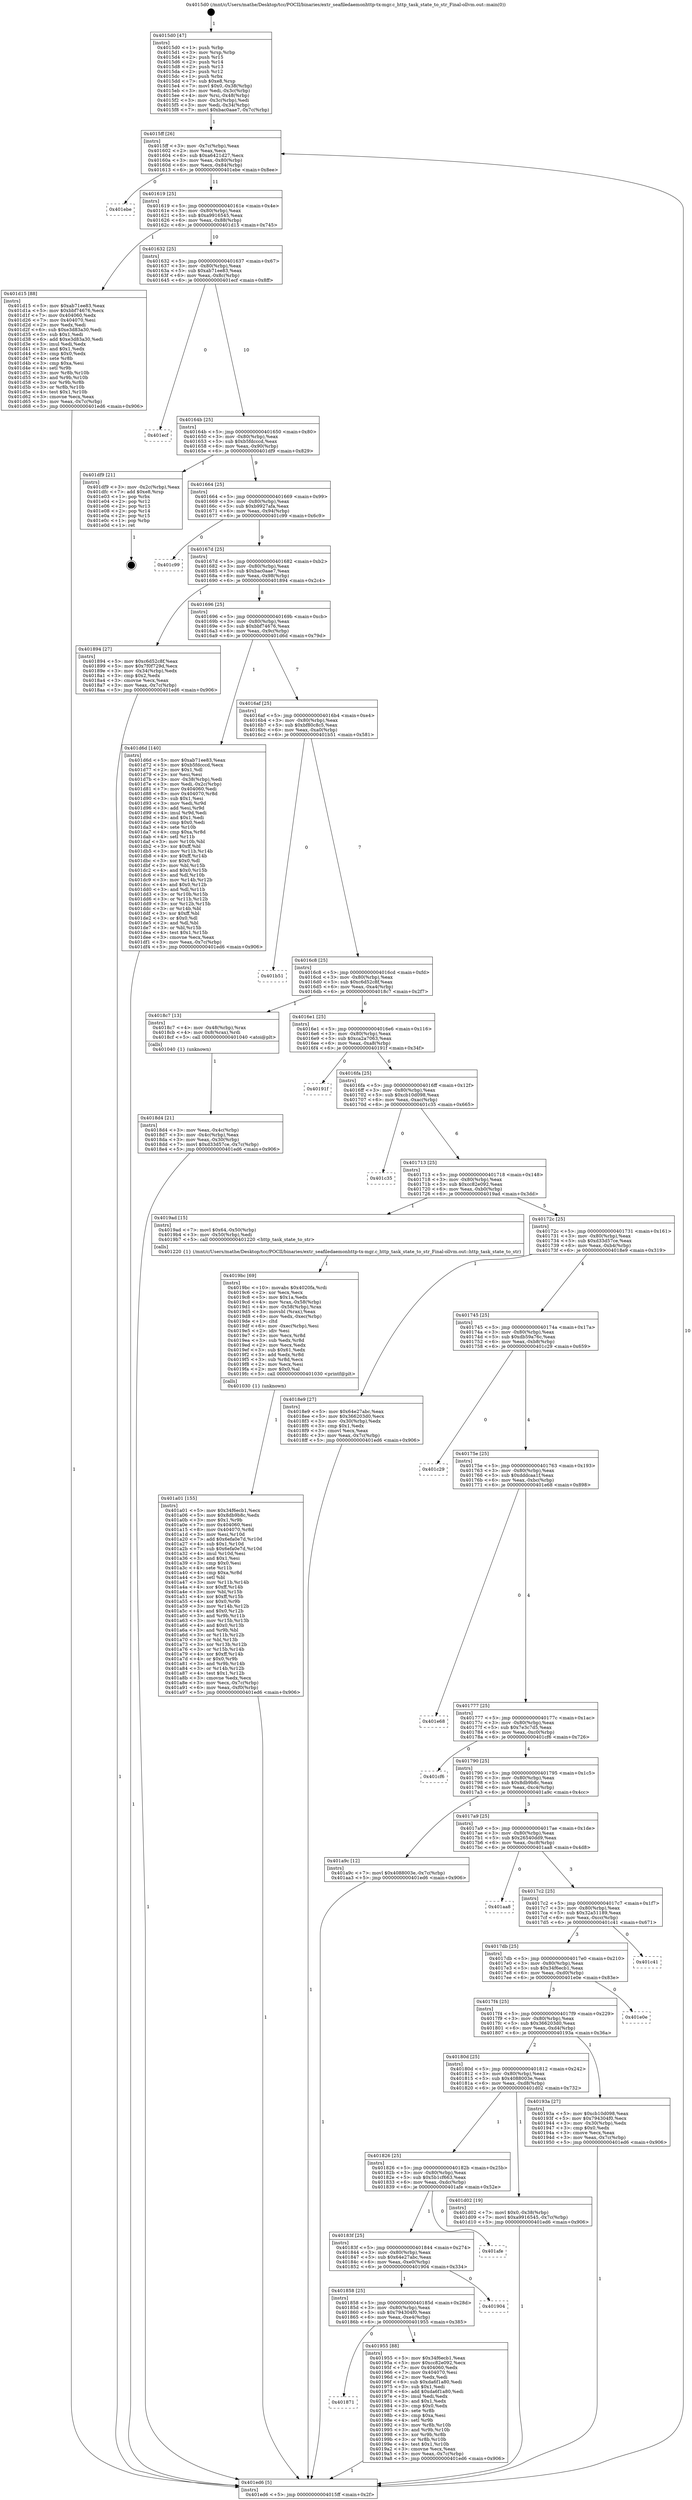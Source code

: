 digraph "0x4015d0" {
  label = "0x4015d0 (/mnt/c/Users/mathe/Desktop/tcc/POCII/binaries/extr_seafiledaemonhttp-tx-mgr.c_http_task_state_to_str_Final-ollvm.out::main(0))"
  labelloc = "t"
  node[shape=record]

  Entry [label="",width=0.3,height=0.3,shape=circle,fillcolor=black,style=filled]
  "0x4015ff" [label="{
     0x4015ff [26]\l
     | [instrs]\l
     &nbsp;&nbsp;0x4015ff \<+3\>: mov -0x7c(%rbp),%eax\l
     &nbsp;&nbsp;0x401602 \<+2\>: mov %eax,%ecx\l
     &nbsp;&nbsp;0x401604 \<+6\>: sub $0xa6421d27,%ecx\l
     &nbsp;&nbsp;0x40160a \<+3\>: mov %eax,-0x80(%rbp)\l
     &nbsp;&nbsp;0x40160d \<+6\>: mov %ecx,-0x84(%rbp)\l
     &nbsp;&nbsp;0x401613 \<+6\>: je 0000000000401ebe \<main+0x8ee\>\l
  }"]
  "0x401ebe" [label="{
     0x401ebe\l
  }", style=dashed]
  "0x401619" [label="{
     0x401619 [25]\l
     | [instrs]\l
     &nbsp;&nbsp;0x401619 \<+5\>: jmp 000000000040161e \<main+0x4e\>\l
     &nbsp;&nbsp;0x40161e \<+3\>: mov -0x80(%rbp),%eax\l
     &nbsp;&nbsp;0x401621 \<+5\>: sub $0xa9916545,%eax\l
     &nbsp;&nbsp;0x401626 \<+6\>: mov %eax,-0x88(%rbp)\l
     &nbsp;&nbsp;0x40162c \<+6\>: je 0000000000401d15 \<main+0x745\>\l
  }"]
  Exit [label="",width=0.3,height=0.3,shape=circle,fillcolor=black,style=filled,peripheries=2]
  "0x401d15" [label="{
     0x401d15 [88]\l
     | [instrs]\l
     &nbsp;&nbsp;0x401d15 \<+5\>: mov $0xab71ee83,%eax\l
     &nbsp;&nbsp;0x401d1a \<+5\>: mov $0xbbf74676,%ecx\l
     &nbsp;&nbsp;0x401d1f \<+7\>: mov 0x404060,%edx\l
     &nbsp;&nbsp;0x401d26 \<+7\>: mov 0x404070,%esi\l
     &nbsp;&nbsp;0x401d2d \<+2\>: mov %edx,%edi\l
     &nbsp;&nbsp;0x401d2f \<+6\>: sub $0xe3d83a30,%edi\l
     &nbsp;&nbsp;0x401d35 \<+3\>: sub $0x1,%edi\l
     &nbsp;&nbsp;0x401d38 \<+6\>: add $0xe3d83a30,%edi\l
     &nbsp;&nbsp;0x401d3e \<+3\>: imul %edi,%edx\l
     &nbsp;&nbsp;0x401d41 \<+3\>: and $0x1,%edx\l
     &nbsp;&nbsp;0x401d44 \<+3\>: cmp $0x0,%edx\l
     &nbsp;&nbsp;0x401d47 \<+4\>: sete %r8b\l
     &nbsp;&nbsp;0x401d4b \<+3\>: cmp $0xa,%esi\l
     &nbsp;&nbsp;0x401d4e \<+4\>: setl %r9b\l
     &nbsp;&nbsp;0x401d52 \<+3\>: mov %r8b,%r10b\l
     &nbsp;&nbsp;0x401d55 \<+3\>: and %r9b,%r10b\l
     &nbsp;&nbsp;0x401d58 \<+3\>: xor %r9b,%r8b\l
     &nbsp;&nbsp;0x401d5b \<+3\>: or %r8b,%r10b\l
     &nbsp;&nbsp;0x401d5e \<+4\>: test $0x1,%r10b\l
     &nbsp;&nbsp;0x401d62 \<+3\>: cmovne %ecx,%eax\l
     &nbsp;&nbsp;0x401d65 \<+3\>: mov %eax,-0x7c(%rbp)\l
     &nbsp;&nbsp;0x401d68 \<+5\>: jmp 0000000000401ed6 \<main+0x906\>\l
  }"]
  "0x401632" [label="{
     0x401632 [25]\l
     | [instrs]\l
     &nbsp;&nbsp;0x401632 \<+5\>: jmp 0000000000401637 \<main+0x67\>\l
     &nbsp;&nbsp;0x401637 \<+3\>: mov -0x80(%rbp),%eax\l
     &nbsp;&nbsp;0x40163a \<+5\>: sub $0xab71ee83,%eax\l
     &nbsp;&nbsp;0x40163f \<+6\>: mov %eax,-0x8c(%rbp)\l
     &nbsp;&nbsp;0x401645 \<+6\>: je 0000000000401ecf \<main+0x8ff\>\l
  }"]
  "0x401a01" [label="{
     0x401a01 [155]\l
     | [instrs]\l
     &nbsp;&nbsp;0x401a01 \<+5\>: mov $0x34f6ecb1,%ecx\l
     &nbsp;&nbsp;0x401a06 \<+5\>: mov $0x8db9b8c,%edx\l
     &nbsp;&nbsp;0x401a0b \<+3\>: mov $0x1,%r9b\l
     &nbsp;&nbsp;0x401a0e \<+7\>: mov 0x404060,%esi\l
     &nbsp;&nbsp;0x401a15 \<+8\>: mov 0x404070,%r8d\l
     &nbsp;&nbsp;0x401a1d \<+3\>: mov %esi,%r10d\l
     &nbsp;&nbsp;0x401a20 \<+7\>: add $0x6efa0e7d,%r10d\l
     &nbsp;&nbsp;0x401a27 \<+4\>: sub $0x1,%r10d\l
     &nbsp;&nbsp;0x401a2b \<+7\>: sub $0x6efa0e7d,%r10d\l
     &nbsp;&nbsp;0x401a32 \<+4\>: imul %r10d,%esi\l
     &nbsp;&nbsp;0x401a36 \<+3\>: and $0x1,%esi\l
     &nbsp;&nbsp;0x401a39 \<+3\>: cmp $0x0,%esi\l
     &nbsp;&nbsp;0x401a3c \<+4\>: sete %r11b\l
     &nbsp;&nbsp;0x401a40 \<+4\>: cmp $0xa,%r8d\l
     &nbsp;&nbsp;0x401a44 \<+3\>: setl %bl\l
     &nbsp;&nbsp;0x401a47 \<+3\>: mov %r11b,%r14b\l
     &nbsp;&nbsp;0x401a4a \<+4\>: xor $0xff,%r14b\l
     &nbsp;&nbsp;0x401a4e \<+3\>: mov %bl,%r15b\l
     &nbsp;&nbsp;0x401a51 \<+4\>: xor $0xff,%r15b\l
     &nbsp;&nbsp;0x401a55 \<+4\>: xor $0x0,%r9b\l
     &nbsp;&nbsp;0x401a59 \<+3\>: mov %r14b,%r12b\l
     &nbsp;&nbsp;0x401a5c \<+4\>: and $0x0,%r12b\l
     &nbsp;&nbsp;0x401a60 \<+3\>: and %r9b,%r11b\l
     &nbsp;&nbsp;0x401a63 \<+3\>: mov %r15b,%r13b\l
     &nbsp;&nbsp;0x401a66 \<+4\>: and $0x0,%r13b\l
     &nbsp;&nbsp;0x401a6a \<+3\>: and %r9b,%bl\l
     &nbsp;&nbsp;0x401a6d \<+3\>: or %r11b,%r12b\l
     &nbsp;&nbsp;0x401a70 \<+3\>: or %bl,%r13b\l
     &nbsp;&nbsp;0x401a73 \<+3\>: xor %r13b,%r12b\l
     &nbsp;&nbsp;0x401a76 \<+3\>: or %r15b,%r14b\l
     &nbsp;&nbsp;0x401a79 \<+4\>: xor $0xff,%r14b\l
     &nbsp;&nbsp;0x401a7d \<+4\>: or $0x0,%r9b\l
     &nbsp;&nbsp;0x401a81 \<+3\>: and %r9b,%r14b\l
     &nbsp;&nbsp;0x401a84 \<+3\>: or %r14b,%r12b\l
     &nbsp;&nbsp;0x401a87 \<+4\>: test $0x1,%r12b\l
     &nbsp;&nbsp;0x401a8b \<+3\>: cmovne %edx,%ecx\l
     &nbsp;&nbsp;0x401a8e \<+3\>: mov %ecx,-0x7c(%rbp)\l
     &nbsp;&nbsp;0x401a91 \<+6\>: mov %eax,-0xf0(%rbp)\l
     &nbsp;&nbsp;0x401a97 \<+5\>: jmp 0000000000401ed6 \<main+0x906\>\l
  }"]
  "0x401ecf" [label="{
     0x401ecf\l
  }", style=dashed]
  "0x40164b" [label="{
     0x40164b [25]\l
     | [instrs]\l
     &nbsp;&nbsp;0x40164b \<+5\>: jmp 0000000000401650 \<main+0x80\>\l
     &nbsp;&nbsp;0x401650 \<+3\>: mov -0x80(%rbp),%eax\l
     &nbsp;&nbsp;0x401653 \<+5\>: sub $0xb5fdcccd,%eax\l
     &nbsp;&nbsp;0x401658 \<+6\>: mov %eax,-0x90(%rbp)\l
     &nbsp;&nbsp;0x40165e \<+6\>: je 0000000000401df9 \<main+0x829\>\l
  }"]
  "0x4019bc" [label="{
     0x4019bc [69]\l
     | [instrs]\l
     &nbsp;&nbsp;0x4019bc \<+10\>: movabs $0x4020fa,%rdi\l
     &nbsp;&nbsp;0x4019c6 \<+2\>: xor %ecx,%ecx\l
     &nbsp;&nbsp;0x4019c8 \<+5\>: mov $0x1a,%edx\l
     &nbsp;&nbsp;0x4019cd \<+4\>: mov %rax,-0x58(%rbp)\l
     &nbsp;&nbsp;0x4019d1 \<+4\>: mov -0x58(%rbp),%rax\l
     &nbsp;&nbsp;0x4019d5 \<+3\>: movsbl (%rax),%eax\l
     &nbsp;&nbsp;0x4019d8 \<+6\>: mov %edx,-0xec(%rbp)\l
     &nbsp;&nbsp;0x4019de \<+1\>: cltd\l
     &nbsp;&nbsp;0x4019df \<+6\>: mov -0xec(%rbp),%esi\l
     &nbsp;&nbsp;0x4019e5 \<+2\>: idiv %esi\l
     &nbsp;&nbsp;0x4019e7 \<+3\>: mov %ecx,%r8d\l
     &nbsp;&nbsp;0x4019ea \<+3\>: sub %edx,%r8d\l
     &nbsp;&nbsp;0x4019ed \<+2\>: mov %ecx,%edx\l
     &nbsp;&nbsp;0x4019ef \<+3\>: sub $0x61,%edx\l
     &nbsp;&nbsp;0x4019f2 \<+3\>: add %edx,%r8d\l
     &nbsp;&nbsp;0x4019f5 \<+3\>: sub %r8d,%ecx\l
     &nbsp;&nbsp;0x4019f8 \<+2\>: mov %ecx,%esi\l
     &nbsp;&nbsp;0x4019fa \<+2\>: mov $0x0,%al\l
     &nbsp;&nbsp;0x4019fc \<+5\>: call 0000000000401030 \<printf@plt\>\l
     | [calls]\l
     &nbsp;&nbsp;0x401030 \{1\} (unknown)\l
  }"]
  "0x401df9" [label="{
     0x401df9 [21]\l
     | [instrs]\l
     &nbsp;&nbsp;0x401df9 \<+3\>: mov -0x2c(%rbp),%eax\l
     &nbsp;&nbsp;0x401dfc \<+7\>: add $0xe8,%rsp\l
     &nbsp;&nbsp;0x401e03 \<+1\>: pop %rbx\l
     &nbsp;&nbsp;0x401e04 \<+2\>: pop %r12\l
     &nbsp;&nbsp;0x401e06 \<+2\>: pop %r13\l
     &nbsp;&nbsp;0x401e08 \<+2\>: pop %r14\l
     &nbsp;&nbsp;0x401e0a \<+2\>: pop %r15\l
     &nbsp;&nbsp;0x401e0c \<+1\>: pop %rbp\l
     &nbsp;&nbsp;0x401e0d \<+1\>: ret\l
  }"]
  "0x401664" [label="{
     0x401664 [25]\l
     | [instrs]\l
     &nbsp;&nbsp;0x401664 \<+5\>: jmp 0000000000401669 \<main+0x99\>\l
     &nbsp;&nbsp;0x401669 \<+3\>: mov -0x80(%rbp),%eax\l
     &nbsp;&nbsp;0x40166c \<+5\>: sub $0xb9927afa,%eax\l
     &nbsp;&nbsp;0x401671 \<+6\>: mov %eax,-0x94(%rbp)\l
     &nbsp;&nbsp;0x401677 \<+6\>: je 0000000000401c99 \<main+0x6c9\>\l
  }"]
  "0x401871" [label="{
     0x401871\l
  }", style=dashed]
  "0x401c99" [label="{
     0x401c99\l
  }", style=dashed]
  "0x40167d" [label="{
     0x40167d [25]\l
     | [instrs]\l
     &nbsp;&nbsp;0x40167d \<+5\>: jmp 0000000000401682 \<main+0xb2\>\l
     &nbsp;&nbsp;0x401682 \<+3\>: mov -0x80(%rbp),%eax\l
     &nbsp;&nbsp;0x401685 \<+5\>: sub $0xbac0aae7,%eax\l
     &nbsp;&nbsp;0x40168a \<+6\>: mov %eax,-0x98(%rbp)\l
     &nbsp;&nbsp;0x401690 \<+6\>: je 0000000000401894 \<main+0x2c4\>\l
  }"]
  "0x401955" [label="{
     0x401955 [88]\l
     | [instrs]\l
     &nbsp;&nbsp;0x401955 \<+5\>: mov $0x34f6ecb1,%eax\l
     &nbsp;&nbsp;0x40195a \<+5\>: mov $0xcc82e092,%ecx\l
     &nbsp;&nbsp;0x40195f \<+7\>: mov 0x404060,%edx\l
     &nbsp;&nbsp;0x401966 \<+7\>: mov 0x404070,%esi\l
     &nbsp;&nbsp;0x40196d \<+2\>: mov %edx,%edi\l
     &nbsp;&nbsp;0x40196f \<+6\>: sub $0xda6f1a80,%edi\l
     &nbsp;&nbsp;0x401975 \<+3\>: sub $0x1,%edi\l
     &nbsp;&nbsp;0x401978 \<+6\>: add $0xda6f1a80,%edi\l
     &nbsp;&nbsp;0x40197e \<+3\>: imul %edi,%edx\l
     &nbsp;&nbsp;0x401981 \<+3\>: and $0x1,%edx\l
     &nbsp;&nbsp;0x401984 \<+3\>: cmp $0x0,%edx\l
     &nbsp;&nbsp;0x401987 \<+4\>: sete %r8b\l
     &nbsp;&nbsp;0x40198b \<+3\>: cmp $0xa,%esi\l
     &nbsp;&nbsp;0x40198e \<+4\>: setl %r9b\l
     &nbsp;&nbsp;0x401992 \<+3\>: mov %r8b,%r10b\l
     &nbsp;&nbsp;0x401995 \<+3\>: and %r9b,%r10b\l
     &nbsp;&nbsp;0x401998 \<+3\>: xor %r9b,%r8b\l
     &nbsp;&nbsp;0x40199b \<+3\>: or %r8b,%r10b\l
     &nbsp;&nbsp;0x40199e \<+4\>: test $0x1,%r10b\l
     &nbsp;&nbsp;0x4019a2 \<+3\>: cmovne %ecx,%eax\l
     &nbsp;&nbsp;0x4019a5 \<+3\>: mov %eax,-0x7c(%rbp)\l
     &nbsp;&nbsp;0x4019a8 \<+5\>: jmp 0000000000401ed6 \<main+0x906\>\l
  }"]
  "0x401894" [label="{
     0x401894 [27]\l
     | [instrs]\l
     &nbsp;&nbsp;0x401894 \<+5\>: mov $0xc6d52c8f,%eax\l
     &nbsp;&nbsp;0x401899 \<+5\>: mov $0x7f0f729d,%ecx\l
     &nbsp;&nbsp;0x40189e \<+3\>: mov -0x34(%rbp),%edx\l
     &nbsp;&nbsp;0x4018a1 \<+3\>: cmp $0x2,%edx\l
     &nbsp;&nbsp;0x4018a4 \<+3\>: cmovne %ecx,%eax\l
     &nbsp;&nbsp;0x4018a7 \<+3\>: mov %eax,-0x7c(%rbp)\l
     &nbsp;&nbsp;0x4018aa \<+5\>: jmp 0000000000401ed6 \<main+0x906\>\l
  }"]
  "0x401696" [label="{
     0x401696 [25]\l
     | [instrs]\l
     &nbsp;&nbsp;0x401696 \<+5\>: jmp 000000000040169b \<main+0xcb\>\l
     &nbsp;&nbsp;0x40169b \<+3\>: mov -0x80(%rbp),%eax\l
     &nbsp;&nbsp;0x40169e \<+5\>: sub $0xbbf74676,%eax\l
     &nbsp;&nbsp;0x4016a3 \<+6\>: mov %eax,-0x9c(%rbp)\l
     &nbsp;&nbsp;0x4016a9 \<+6\>: je 0000000000401d6d \<main+0x79d\>\l
  }"]
  "0x401ed6" [label="{
     0x401ed6 [5]\l
     | [instrs]\l
     &nbsp;&nbsp;0x401ed6 \<+5\>: jmp 00000000004015ff \<main+0x2f\>\l
  }"]
  "0x4015d0" [label="{
     0x4015d0 [47]\l
     | [instrs]\l
     &nbsp;&nbsp;0x4015d0 \<+1\>: push %rbp\l
     &nbsp;&nbsp;0x4015d1 \<+3\>: mov %rsp,%rbp\l
     &nbsp;&nbsp;0x4015d4 \<+2\>: push %r15\l
     &nbsp;&nbsp;0x4015d6 \<+2\>: push %r14\l
     &nbsp;&nbsp;0x4015d8 \<+2\>: push %r13\l
     &nbsp;&nbsp;0x4015da \<+2\>: push %r12\l
     &nbsp;&nbsp;0x4015dc \<+1\>: push %rbx\l
     &nbsp;&nbsp;0x4015dd \<+7\>: sub $0xe8,%rsp\l
     &nbsp;&nbsp;0x4015e4 \<+7\>: movl $0x0,-0x38(%rbp)\l
     &nbsp;&nbsp;0x4015eb \<+3\>: mov %edi,-0x3c(%rbp)\l
     &nbsp;&nbsp;0x4015ee \<+4\>: mov %rsi,-0x48(%rbp)\l
     &nbsp;&nbsp;0x4015f2 \<+3\>: mov -0x3c(%rbp),%edi\l
     &nbsp;&nbsp;0x4015f5 \<+3\>: mov %edi,-0x34(%rbp)\l
     &nbsp;&nbsp;0x4015f8 \<+7\>: movl $0xbac0aae7,-0x7c(%rbp)\l
  }"]
  "0x401858" [label="{
     0x401858 [25]\l
     | [instrs]\l
     &nbsp;&nbsp;0x401858 \<+5\>: jmp 000000000040185d \<main+0x28d\>\l
     &nbsp;&nbsp;0x40185d \<+3\>: mov -0x80(%rbp),%eax\l
     &nbsp;&nbsp;0x401860 \<+5\>: sub $0x794304f0,%eax\l
     &nbsp;&nbsp;0x401865 \<+6\>: mov %eax,-0xe4(%rbp)\l
     &nbsp;&nbsp;0x40186b \<+6\>: je 0000000000401955 \<main+0x385\>\l
  }"]
  "0x401d6d" [label="{
     0x401d6d [140]\l
     | [instrs]\l
     &nbsp;&nbsp;0x401d6d \<+5\>: mov $0xab71ee83,%eax\l
     &nbsp;&nbsp;0x401d72 \<+5\>: mov $0xb5fdcccd,%ecx\l
     &nbsp;&nbsp;0x401d77 \<+2\>: mov $0x1,%dl\l
     &nbsp;&nbsp;0x401d79 \<+2\>: xor %esi,%esi\l
     &nbsp;&nbsp;0x401d7b \<+3\>: mov -0x38(%rbp),%edi\l
     &nbsp;&nbsp;0x401d7e \<+3\>: mov %edi,-0x2c(%rbp)\l
     &nbsp;&nbsp;0x401d81 \<+7\>: mov 0x404060,%edi\l
     &nbsp;&nbsp;0x401d88 \<+8\>: mov 0x404070,%r8d\l
     &nbsp;&nbsp;0x401d90 \<+3\>: sub $0x1,%esi\l
     &nbsp;&nbsp;0x401d93 \<+3\>: mov %edi,%r9d\l
     &nbsp;&nbsp;0x401d96 \<+3\>: add %esi,%r9d\l
     &nbsp;&nbsp;0x401d99 \<+4\>: imul %r9d,%edi\l
     &nbsp;&nbsp;0x401d9d \<+3\>: and $0x1,%edi\l
     &nbsp;&nbsp;0x401da0 \<+3\>: cmp $0x0,%edi\l
     &nbsp;&nbsp;0x401da3 \<+4\>: sete %r10b\l
     &nbsp;&nbsp;0x401da7 \<+4\>: cmp $0xa,%r8d\l
     &nbsp;&nbsp;0x401dab \<+4\>: setl %r11b\l
     &nbsp;&nbsp;0x401daf \<+3\>: mov %r10b,%bl\l
     &nbsp;&nbsp;0x401db2 \<+3\>: xor $0xff,%bl\l
     &nbsp;&nbsp;0x401db5 \<+3\>: mov %r11b,%r14b\l
     &nbsp;&nbsp;0x401db8 \<+4\>: xor $0xff,%r14b\l
     &nbsp;&nbsp;0x401dbc \<+3\>: xor $0x0,%dl\l
     &nbsp;&nbsp;0x401dbf \<+3\>: mov %bl,%r15b\l
     &nbsp;&nbsp;0x401dc2 \<+4\>: and $0x0,%r15b\l
     &nbsp;&nbsp;0x401dc6 \<+3\>: and %dl,%r10b\l
     &nbsp;&nbsp;0x401dc9 \<+3\>: mov %r14b,%r12b\l
     &nbsp;&nbsp;0x401dcc \<+4\>: and $0x0,%r12b\l
     &nbsp;&nbsp;0x401dd0 \<+3\>: and %dl,%r11b\l
     &nbsp;&nbsp;0x401dd3 \<+3\>: or %r10b,%r15b\l
     &nbsp;&nbsp;0x401dd6 \<+3\>: or %r11b,%r12b\l
     &nbsp;&nbsp;0x401dd9 \<+3\>: xor %r12b,%r15b\l
     &nbsp;&nbsp;0x401ddc \<+3\>: or %r14b,%bl\l
     &nbsp;&nbsp;0x401ddf \<+3\>: xor $0xff,%bl\l
     &nbsp;&nbsp;0x401de2 \<+3\>: or $0x0,%dl\l
     &nbsp;&nbsp;0x401de5 \<+2\>: and %dl,%bl\l
     &nbsp;&nbsp;0x401de7 \<+3\>: or %bl,%r15b\l
     &nbsp;&nbsp;0x401dea \<+4\>: test $0x1,%r15b\l
     &nbsp;&nbsp;0x401dee \<+3\>: cmovne %ecx,%eax\l
     &nbsp;&nbsp;0x401df1 \<+3\>: mov %eax,-0x7c(%rbp)\l
     &nbsp;&nbsp;0x401df4 \<+5\>: jmp 0000000000401ed6 \<main+0x906\>\l
  }"]
  "0x4016af" [label="{
     0x4016af [25]\l
     | [instrs]\l
     &nbsp;&nbsp;0x4016af \<+5\>: jmp 00000000004016b4 \<main+0xe4\>\l
     &nbsp;&nbsp;0x4016b4 \<+3\>: mov -0x80(%rbp),%eax\l
     &nbsp;&nbsp;0x4016b7 \<+5\>: sub $0xbf80c8c5,%eax\l
     &nbsp;&nbsp;0x4016bc \<+6\>: mov %eax,-0xa0(%rbp)\l
     &nbsp;&nbsp;0x4016c2 \<+6\>: je 0000000000401b51 \<main+0x581\>\l
  }"]
  "0x401904" [label="{
     0x401904\l
  }", style=dashed]
  "0x401b51" [label="{
     0x401b51\l
  }", style=dashed]
  "0x4016c8" [label="{
     0x4016c8 [25]\l
     | [instrs]\l
     &nbsp;&nbsp;0x4016c8 \<+5\>: jmp 00000000004016cd \<main+0xfd\>\l
     &nbsp;&nbsp;0x4016cd \<+3\>: mov -0x80(%rbp),%eax\l
     &nbsp;&nbsp;0x4016d0 \<+5\>: sub $0xc6d52c8f,%eax\l
     &nbsp;&nbsp;0x4016d5 \<+6\>: mov %eax,-0xa4(%rbp)\l
     &nbsp;&nbsp;0x4016db \<+6\>: je 00000000004018c7 \<main+0x2f7\>\l
  }"]
  "0x40183f" [label="{
     0x40183f [25]\l
     | [instrs]\l
     &nbsp;&nbsp;0x40183f \<+5\>: jmp 0000000000401844 \<main+0x274\>\l
     &nbsp;&nbsp;0x401844 \<+3\>: mov -0x80(%rbp),%eax\l
     &nbsp;&nbsp;0x401847 \<+5\>: sub $0x64e27abc,%eax\l
     &nbsp;&nbsp;0x40184c \<+6\>: mov %eax,-0xe0(%rbp)\l
     &nbsp;&nbsp;0x401852 \<+6\>: je 0000000000401904 \<main+0x334\>\l
  }"]
  "0x4018c7" [label="{
     0x4018c7 [13]\l
     | [instrs]\l
     &nbsp;&nbsp;0x4018c7 \<+4\>: mov -0x48(%rbp),%rax\l
     &nbsp;&nbsp;0x4018cb \<+4\>: mov 0x8(%rax),%rdi\l
     &nbsp;&nbsp;0x4018cf \<+5\>: call 0000000000401040 \<atoi@plt\>\l
     | [calls]\l
     &nbsp;&nbsp;0x401040 \{1\} (unknown)\l
  }"]
  "0x4016e1" [label="{
     0x4016e1 [25]\l
     | [instrs]\l
     &nbsp;&nbsp;0x4016e1 \<+5\>: jmp 00000000004016e6 \<main+0x116\>\l
     &nbsp;&nbsp;0x4016e6 \<+3\>: mov -0x80(%rbp),%eax\l
     &nbsp;&nbsp;0x4016e9 \<+5\>: sub $0xca2a7063,%eax\l
     &nbsp;&nbsp;0x4016ee \<+6\>: mov %eax,-0xa8(%rbp)\l
     &nbsp;&nbsp;0x4016f4 \<+6\>: je 000000000040191f \<main+0x34f\>\l
  }"]
  "0x4018d4" [label="{
     0x4018d4 [21]\l
     | [instrs]\l
     &nbsp;&nbsp;0x4018d4 \<+3\>: mov %eax,-0x4c(%rbp)\l
     &nbsp;&nbsp;0x4018d7 \<+3\>: mov -0x4c(%rbp),%eax\l
     &nbsp;&nbsp;0x4018da \<+3\>: mov %eax,-0x30(%rbp)\l
     &nbsp;&nbsp;0x4018dd \<+7\>: movl $0xd33d57ce,-0x7c(%rbp)\l
     &nbsp;&nbsp;0x4018e4 \<+5\>: jmp 0000000000401ed6 \<main+0x906\>\l
  }"]
  "0x401afe" [label="{
     0x401afe\l
  }", style=dashed]
  "0x40191f" [label="{
     0x40191f\l
  }", style=dashed]
  "0x4016fa" [label="{
     0x4016fa [25]\l
     | [instrs]\l
     &nbsp;&nbsp;0x4016fa \<+5\>: jmp 00000000004016ff \<main+0x12f\>\l
     &nbsp;&nbsp;0x4016ff \<+3\>: mov -0x80(%rbp),%eax\l
     &nbsp;&nbsp;0x401702 \<+5\>: sub $0xcb10d098,%eax\l
     &nbsp;&nbsp;0x401707 \<+6\>: mov %eax,-0xac(%rbp)\l
     &nbsp;&nbsp;0x40170d \<+6\>: je 0000000000401c35 \<main+0x665\>\l
  }"]
  "0x401826" [label="{
     0x401826 [25]\l
     | [instrs]\l
     &nbsp;&nbsp;0x401826 \<+5\>: jmp 000000000040182b \<main+0x25b\>\l
     &nbsp;&nbsp;0x40182b \<+3\>: mov -0x80(%rbp),%eax\l
     &nbsp;&nbsp;0x40182e \<+5\>: sub $0x5b1cf663,%eax\l
     &nbsp;&nbsp;0x401833 \<+6\>: mov %eax,-0xdc(%rbp)\l
     &nbsp;&nbsp;0x401839 \<+6\>: je 0000000000401afe \<main+0x52e\>\l
  }"]
  "0x401c35" [label="{
     0x401c35\l
  }", style=dashed]
  "0x401713" [label="{
     0x401713 [25]\l
     | [instrs]\l
     &nbsp;&nbsp;0x401713 \<+5\>: jmp 0000000000401718 \<main+0x148\>\l
     &nbsp;&nbsp;0x401718 \<+3\>: mov -0x80(%rbp),%eax\l
     &nbsp;&nbsp;0x40171b \<+5\>: sub $0xcc82e092,%eax\l
     &nbsp;&nbsp;0x401720 \<+6\>: mov %eax,-0xb0(%rbp)\l
     &nbsp;&nbsp;0x401726 \<+6\>: je 00000000004019ad \<main+0x3dd\>\l
  }"]
  "0x401d02" [label="{
     0x401d02 [19]\l
     | [instrs]\l
     &nbsp;&nbsp;0x401d02 \<+7\>: movl $0x0,-0x38(%rbp)\l
     &nbsp;&nbsp;0x401d09 \<+7\>: movl $0xa9916545,-0x7c(%rbp)\l
     &nbsp;&nbsp;0x401d10 \<+5\>: jmp 0000000000401ed6 \<main+0x906\>\l
  }"]
  "0x4019ad" [label="{
     0x4019ad [15]\l
     | [instrs]\l
     &nbsp;&nbsp;0x4019ad \<+7\>: movl $0x64,-0x50(%rbp)\l
     &nbsp;&nbsp;0x4019b4 \<+3\>: mov -0x50(%rbp),%edi\l
     &nbsp;&nbsp;0x4019b7 \<+5\>: call 0000000000401220 \<http_task_state_to_str\>\l
     | [calls]\l
     &nbsp;&nbsp;0x401220 \{1\} (/mnt/c/Users/mathe/Desktop/tcc/POCII/binaries/extr_seafiledaemonhttp-tx-mgr.c_http_task_state_to_str_Final-ollvm.out::http_task_state_to_str)\l
  }"]
  "0x40172c" [label="{
     0x40172c [25]\l
     | [instrs]\l
     &nbsp;&nbsp;0x40172c \<+5\>: jmp 0000000000401731 \<main+0x161\>\l
     &nbsp;&nbsp;0x401731 \<+3\>: mov -0x80(%rbp),%eax\l
     &nbsp;&nbsp;0x401734 \<+5\>: sub $0xd33d57ce,%eax\l
     &nbsp;&nbsp;0x401739 \<+6\>: mov %eax,-0xb4(%rbp)\l
     &nbsp;&nbsp;0x40173f \<+6\>: je 00000000004018e9 \<main+0x319\>\l
  }"]
  "0x40180d" [label="{
     0x40180d [25]\l
     | [instrs]\l
     &nbsp;&nbsp;0x40180d \<+5\>: jmp 0000000000401812 \<main+0x242\>\l
     &nbsp;&nbsp;0x401812 \<+3\>: mov -0x80(%rbp),%eax\l
     &nbsp;&nbsp;0x401815 \<+5\>: sub $0x4088003e,%eax\l
     &nbsp;&nbsp;0x40181a \<+6\>: mov %eax,-0xd8(%rbp)\l
     &nbsp;&nbsp;0x401820 \<+6\>: je 0000000000401d02 \<main+0x732\>\l
  }"]
  "0x4018e9" [label="{
     0x4018e9 [27]\l
     | [instrs]\l
     &nbsp;&nbsp;0x4018e9 \<+5\>: mov $0x64e27abc,%eax\l
     &nbsp;&nbsp;0x4018ee \<+5\>: mov $0x366203d0,%ecx\l
     &nbsp;&nbsp;0x4018f3 \<+3\>: mov -0x30(%rbp),%edx\l
     &nbsp;&nbsp;0x4018f6 \<+3\>: cmp $0x1,%edx\l
     &nbsp;&nbsp;0x4018f9 \<+3\>: cmovl %ecx,%eax\l
     &nbsp;&nbsp;0x4018fc \<+3\>: mov %eax,-0x7c(%rbp)\l
     &nbsp;&nbsp;0x4018ff \<+5\>: jmp 0000000000401ed6 \<main+0x906\>\l
  }"]
  "0x401745" [label="{
     0x401745 [25]\l
     | [instrs]\l
     &nbsp;&nbsp;0x401745 \<+5\>: jmp 000000000040174a \<main+0x17a\>\l
     &nbsp;&nbsp;0x40174a \<+3\>: mov -0x80(%rbp),%eax\l
     &nbsp;&nbsp;0x40174d \<+5\>: sub $0xdb59a76c,%eax\l
     &nbsp;&nbsp;0x401752 \<+6\>: mov %eax,-0xb8(%rbp)\l
     &nbsp;&nbsp;0x401758 \<+6\>: je 0000000000401c29 \<main+0x659\>\l
  }"]
  "0x40193a" [label="{
     0x40193a [27]\l
     | [instrs]\l
     &nbsp;&nbsp;0x40193a \<+5\>: mov $0xcb10d098,%eax\l
     &nbsp;&nbsp;0x40193f \<+5\>: mov $0x794304f0,%ecx\l
     &nbsp;&nbsp;0x401944 \<+3\>: mov -0x30(%rbp),%edx\l
     &nbsp;&nbsp;0x401947 \<+3\>: cmp $0x0,%edx\l
     &nbsp;&nbsp;0x40194a \<+3\>: cmove %ecx,%eax\l
     &nbsp;&nbsp;0x40194d \<+3\>: mov %eax,-0x7c(%rbp)\l
     &nbsp;&nbsp;0x401950 \<+5\>: jmp 0000000000401ed6 \<main+0x906\>\l
  }"]
  "0x401c29" [label="{
     0x401c29\l
  }", style=dashed]
  "0x40175e" [label="{
     0x40175e [25]\l
     | [instrs]\l
     &nbsp;&nbsp;0x40175e \<+5\>: jmp 0000000000401763 \<main+0x193\>\l
     &nbsp;&nbsp;0x401763 \<+3\>: mov -0x80(%rbp),%eax\l
     &nbsp;&nbsp;0x401766 \<+5\>: sub $0xdddcaa1f,%eax\l
     &nbsp;&nbsp;0x40176b \<+6\>: mov %eax,-0xbc(%rbp)\l
     &nbsp;&nbsp;0x401771 \<+6\>: je 0000000000401e68 \<main+0x898\>\l
  }"]
  "0x4017f4" [label="{
     0x4017f4 [25]\l
     | [instrs]\l
     &nbsp;&nbsp;0x4017f4 \<+5\>: jmp 00000000004017f9 \<main+0x229\>\l
     &nbsp;&nbsp;0x4017f9 \<+3\>: mov -0x80(%rbp),%eax\l
     &nbsp;&nbsp;0x4017fc \<+5\>: sub $0x366203d0,%eax\l
     &nbsp;&nbsp;0x401801 \<+6\>: mov %eax,-0xd4(%rbp)\l
     &nbsp;&nbsp;0x401807 \<+6\>: je 000000000040193a \<main+0x36a\>\l
  }"]
  "0x401e68" [label="{
     0x401e68\l
  }", style=dashed]
  "0x401777" [label="{
     0x401777 [25]\l
     | [instrs]\l
     &nbsp;&nbsp;0x401777 \<+5\>: jmp 000000000040177c \<main+0x1ac\>\l
     &nbsp;&nbsp;0x40177c \<+3\>: mov -0x80(%rbp),%eax\l
     &nbsp;&nbsp;0x40177f \<+5\>: sub $0x7e3c7d5,%eax\l
     &nbsp;&nbsp;0x401784 \<+6\>: mov %eax,-0xc0(%rbp)\l
     &nbsp;&nbsp;0x40178a \<+6\>: je 0000000000401cf6 \<main+0x726\>\l
  }"]
  "0x401e0e" [label="{
     0x401e0e\l
  }", style=dashed]
  "0x401cf6" [label="{
     0x401cf6\l
  }", style=dashed]
  "0x401790" [label="{
     0x401790 [25]\l
     | [instrs]\l
     &nbsp;&nbsp;0x401790 \<+5\>: jmp 0000000000401795 \<main+0x1c5\>\l
     &nbsp;&nbsp;0x401795 \<+3\>: mov -0x80(%rbp),%eax\l
     &nbsp;&nbsp;0x401798 \<+5\>: sub $0x8db9b8c,%eax\l
     &nbsp;&nbsp;0x40179d \<+6\>: mov %eax,-0xc4(%rbp)\l
     &nbsp;&nbsp;0x4017a3 \<+6\>: je 0000000000401a9c \<main+0x4cc\>\l
  }"]
  "0x4017db" [label="{
     0x4017db [25]\l
     | [instrs]\l
     &nbsp;&nbsp;0x4017db \<+5\>: jmp 00000000004017e0 \<main+0x210\>\l
     &nbsp;&nbsp;0x4017e0 \<+3\>: mov -0x80(%rbp),%eax\l
     &nbsp;&nbsp;0x4017e3 \<+5\>: sub $0x34f6ecb1,%eax\l
     &nbsp;&nbsp;0x4017e8 \<+6\>: mov %eax,-0xd0(%rbp)\l
     &nbsp;&nbsp;0x4017ee \<+6\>: je 0000000000401e0e \<main+0x83e\>\l
  }"]
  "0x401a9c" [label="{
     0x401a9c [12]\l
     | [instrs]\l
     &nbsp;&nbsp;0x401a9c \<+7\>: movl $0x4088003e,-0x7c(%rbp)\l
     &nbsp;&nbsp;0x401aa3 \<+5\>: jmp 0000000000401ed6 \<main+0x906\>\l
  }"]
  "0x4017a9" [label="{
     0x4017a9 [25]\l
     | [instrs]\l
     &nbsp;&nbsp;0x4017a9 \<+5\>: jmp 00000000004017ae \<main+0x1de\>\l
     &nbsp;&nbsp;0x4017ae \<+3\>: mov -0x80(%rbp),%eax\l
     &nbsp;&nbsp;0x4017b1 \<+5\>: sub $0x26540dd9,%eax\l
     &nbsp;&nbsp;0x4017b6 \<+6\>: mov %eax,-0xc8(%rbp)\l
     &nbsp;&nbsp;0x4017bc \<+6\>: je 0000000000401aa8 \<main+0x4d8\>\l
  }"]
  "0x401c41" [label="{
     0x401c41\l
  }", style=dashed]
  "0x401aa8" [label="{
     0x401aa8\l
  }", style=dashed]
  "0x4017c2" [label="{
     0x4017c2 [25]\l
     | [instrs]\l
     &nbsp;&nbsp;0x4017c2 \<+5\>: jmp 00000000004017c7 \<main+0x1f7\>\l
     &nbsp;&nbsp;0x4017c7 \<+3\>: mov -0x80(%rbp),%eax\l
     &nbsp;&nbsp;0x4017ca \<+5\>: sub $0x32a51189,%eax\l
     &nbsp;&nbsp;0x4017cf \<+6\>: mov %eax,-0xcc(%rbp)\l
     &nbsp;&nbsp;0x4017d5 \<+6\>: je 0000000000401c41 \<main+0x671\>\l
  }"]
  Entry -> "0x4015d0" [label=" 1"]
  "0x4015ff" -> "0x401ebe" [label=" 0"]
  "0x4015ff" -> "0x401619" [label=" 11"]
  "0x401df9" -> Exit [label=" 1"]
  "0x401619" -> "0x401d15" [label=" 1"]
  "0x401619" -> "0x401632" [label=" 10"]
  "0x401d6d" -> "0x401ed6" [label=" 1"]
  "0x401632" -> "0x401ecf" [label=" 0"]
  "0x401632" -> "0x40164b" [label=" 10"]
  "0x401d15" -> "0x401ed6" [label=" 1"]
  "0x40164b" -> "0x401df9" [label=" 1"]
  "0x40164b" -> "0x401664" [label=" 9"]
  "0x401d02" -> "0x401ed6" [label=" 1"]
  "0x401664" -> "0x401c99" [label=" 0"]
  "0x401664" -> "0x40167d" [label=" 9"]
  "0x401a9c" -> "0x401ed6" [label=" 1"]
  "0x40167d" -> "0x401894" [label=" 1"]
  "0x40167d" -> "0x401696" [label=" 8"]
  "0x401894" -> "0x401ed6" [label=" 1"]
  "0x4015d0" -> "0x4015ff" [label=" 1"]
  "0x401ed6" -> "0x4015ff" [label=" 10"]
  "0x401a01" -> "0x401ed6" [label=" 1"]
  "0x401696" -> "0x401d6d" [label=" 1"]
  "0x401696" -> "0x4016af" [label=" 7"]
  "0x4019ad" -> "0x4019bc" [label=" 1"]
  "0x4016af" -> "0x401b51" [label=" 0"]
  "0x4016af" -> "0x4016c8" [label=" 7"]
  "0x401955" -> "0x401ed6" [label=" 1"]
  "0x4016c8" -> "0x4018c7" [label=" 1"]
  "0x4016c8" -> "0x4016e1" [label=" 6"]
  "0x4018c7" -> "0x4018d4" [label=" 1"]
  "0x4018d4" -> "0x401ed6" [label=" 1"]
  "0x401858" -> "0x401955" [label=" 1"]
  "0x4016e1" -> "0x40191f" [label=" 0"]
  "0x4016e1" -> "0x4016fa" [label=" 6"]
  "0x4019bc" -> "0x401a01" [label=" 1"]
  "0x4016fa" -> "0x401c35" [label=" 0"]
  "0x4016fa" -> "0x401713" [label=" 6"]
  "0x40183f" -> "0x401904" [label=" 0"]
  "0x401713" -> "0x4019ad" [label=" 1"]
  "0x401713" -> "0x40172c" [label=" 5"]
  "0x401858" -> "0x401871" [label=" 0"]
  "0x40172c" -> "0x4018e9" [label=" 1"]
  "0x40172c" -> "0x401745" [label=" 4"]
  "0x4018e9" -> "0x401ed6" [label=" 1"]
  "0x401826" -> "0x401afe" [label=" 0"]
  "0x401745" -> "0x401c29" [label=" 0"]
  "0x401745" -> "0x40175e" [label=" 4"]
  "0x40183f" -> "0x401858" [label=" 1"]
  "0x40175e" -> "0x401e68" [label=" 0"]
  "0x40175e" -> "0x401777" [label=" 4"]
  "0x40180d" -> "0x401d02" [label=" 1"]
  "0x401777" -> "0x401cf6" [label=" 0"]
  "0x401777" -> "0x401790" [label=" 4"]
  "0x401826" -> "0x40183f" [label=" 1"]
  "0x401790" -> "0x401a9c" [label=" 1"]
  "0x401790" -> "0x4017a9" [label=" 3"]
  "0x4017f4" -> "0x40180d" [label=" 2"]
  "0x4017a9" -> "0x401aa8" [label=" 0"]
  "0x4017a9" -> "0x4017c2" [label=" 3"]
  "0x4017f4" -> "0x40193a" [label=" 1"]
  "0x4017c2" -> "0x401c41" [label=" 0"]
  "0x4017c2" -> "0x4017db" [label=" 3"]
  "0x40193a" -> "0x401ed6" [label=" 1"]
  "0x4017db" -> "0x401e0e" [label=" 0"]
  "0x4017db" -> "0x4017f4" [label=" 3"]
  "0x40180d" -> "0x401826" [label=" 1"]
}
